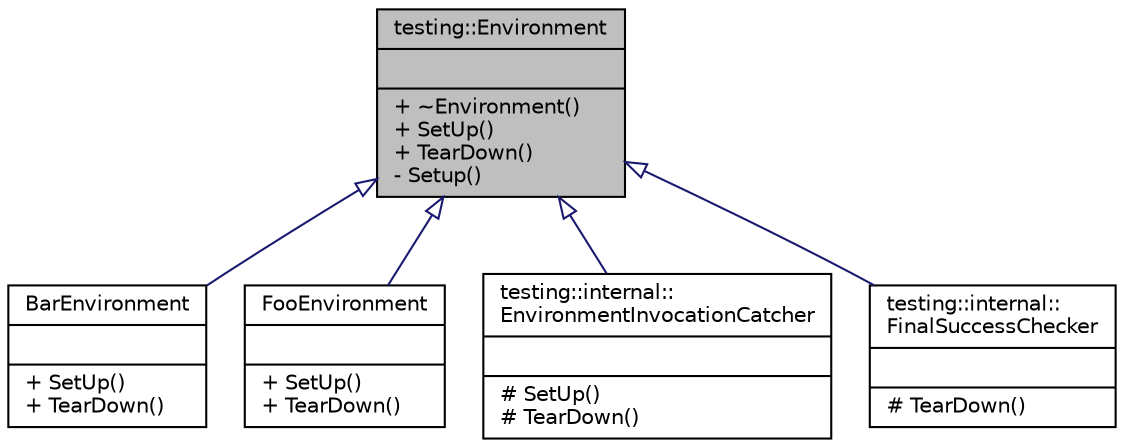 digraph "testing::Environment"
{
  edge [fontname="Helvetica",fontsize="10",labelfontname="Helvetica",labelfontsize="10"];
  node [fontname="Helvetica",fontsize="10",shape=record];
  Node0 [label="{testing::Environment\n||+ ~Environment()\l+ SetUp()\l+ TearDown()\l- Setup()\l}",height=0.2,width=0.4,color="black", fillcolor="grey75", style="filled", fontcolor="black"];
  Node0 -> Node1 [dir="back",color="midnightblue",fontsize="10",style="solid",arrowtail="onormal",fontname="Helvetica"];
  Node1 [label="{BarEnvironment\n||+ SetUp()\l+ TearDown()\l}",height=0.2,width=0.4,color="black", fillcolor="white", style="filled",URL="$d7/de7/class_bar_environment.html"];
  Node0 -> Node2 [dir="back",color="midnightblue",fontsize="10",style="solid",arrowtail="onormal",fontname="Helvetica"];
  Node2 [label="{FooEnvironment\n||+ SetUp()\l+ TearDown()\l}",height=0.2,width=0.4,color="black", fillcolor="white", style="filled",URL="$d3/de5/class_foo_environment.html"];
  Node0 -> Node3 [dir="back",color="midnightblue",fontsize="10",style="solid",arrowtail="onormal",fontname="Helvetica"];
  Node3 [label="{testing::internal::\lEnvironmentInvocationCatcher\n||# SetUp()\l# TearDown()\l}",height=0.2,width=0.4,color="black", fillcolor="white", style="filled",URL="$d5/d0f/classtesting_1_1internal_1_1_environment_invocation_catcher.html"];
  Node0 -> Node4 [dir="back",color="midnightblue",fontsize="10",style="solid",arrowtail="onormal",fontname="Helvetica"];
  Node4 [label="{testing::internal::\lFinalSuccessChecker\n||# TearDown()\l}",height=0.2,width=0.4,color="black", fillcolor="white", style="filled",URL="$dd/d88/classtesting_1_1internal_1_1_final_success_checker.html"];
}
